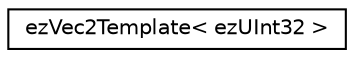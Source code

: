 digraph "Graphical Class Hierarchy"
{
 // LATEX_PDF_SIZE
  edge [fontname="Helvetica",fontsize="10",labelfontname="Helvetica",labelfontsize="10"];
  node [fontname="Helvetica",fontsize="10",shape=record];
  rankdir="LR";
  Node0 [label="ezVec2Template\< ezUInt32 \>",height=0.2,width=0.4,color="black", fillcolor="white", style="filled",URL="$d1/df8/classez_vec2_template.htm",tooltip=" "];
}
